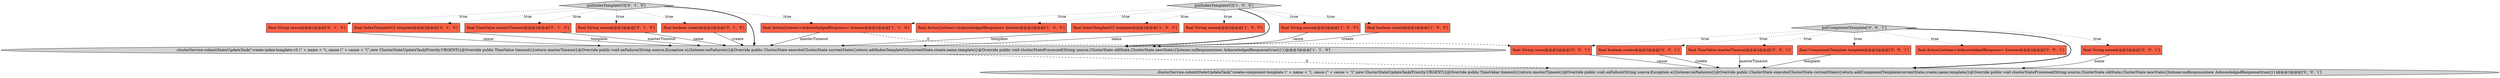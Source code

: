 digraph {
20 [style = filled, label = "putComponentTemplate['0', '0', '1']", fillcolor = lightgray, shape = diamond image = "AAA0AAABBB3BBB"];
5 [style = filled, label = "final boolean create@@@2@@@['1', '0', '0']", fillcolor = tomato, shape = box image = "AAA0AAABBB1BBB"];
10 [style = filled, label = "final String cause@@@2@@@['0', '1', '0']", fillcolor = tomato, shape = box image = "AAA0AAABBB2BBB"];
6 [style = filled, label = "final String name@@@2@@@['1', '0', '0']", fillcolor = tomato, shape = box image = "AAA0AAABBB1BBB"];
12 [style = filled, label = "final IndexTemplateV2 template@@@2@@@['0', '1', '0']", fillcolor = tomato, shape = box image = "AAA0AAABBB2BBB"];
4 [style = filled, label = "final String cause@@@2@@@['1', '0', '0']", fillcolor = tomato, shape = box image = "AAA0AAABBB1BBB"];
11 [style = filled, label = "final boolean create@@@2@@@['0', '1', '0']", fillcolor = tomato, shape = box image = "AAA0AAABBB2BBB"];
15 [style = filled, label = "final String name@@@2@@@['0', '0', '1']", fillcolor = tomato, shape = box image = "AAA0AAABBB3BBB"];
14 [style = filled, label = "clusterService.submitStateUpdateTask(\"create-component-template (\" + name + \"(, cause (\" + cause + \"(\",new ClusterStateUpdateTask(Priority.URGENT){@Override public TimeValue timeout(){return masterTimeout}@Override public void onFailure(String source,Exception e){listener.onFailure(e)}@Override public ClusterState execute(ClusterState currentState){return addComponentTemplate(currentState,create,name,template)}@Override public void clusterStateProcessed(String source,ClusterState oldState,ClusterState newState){listener.onResponse(new AcknowledgedResponse(true))}})@@@3@@@['0', '0', '1']", fillcolor = lightgray, shape = ellipse image = "AAA0AAABBB3BBB"];
3 [style = filled, label = "putIndexTemplateV2['1', '0', '0']", fillcolor = lightgray, shape = diamond image = "AAA0AAABBB1BBB"];
9 [style = filled, label = "putIndexTemplateV2['0', '1', '0']", fillcolor = lightgray, shape = diamond image = "AAA0AAABBB2BBB"];
13 [style = filled, label = "final TimeValue masterTimeout@@@2@@@['0', '1', '0']", fillcolor = tomato, shape = box image = "AAA0AAABBB2BBB"];
2 [style = filled, label = "clusterService.submitStateUpdateTask(\"create-index-template-v2 (\" + name + \"(, cause (\" + cause + \"(\",new ClusterStateUpdateTask(Priority.URGENT){@Override public TimeValue timeout(){return masterTimeout}@Override public void onFailure(String source,Exception e){listener.onFailure(e)}@Override public ClusterState execute(ClusterState currentState){return addIndexTemplateV2(currentState,create,name,template)}@Override public void clusterStateProcessed(String source,ClusterState oldState,ClusterState newState){listener.onResponse(new AcknowledgedResponse(true))}})@@@3@@@['1', '1', '0']", fillcolor = lightgray, shape = ellipse image = "AAA0AAABBB1BBB"];
17 [style = filled, label = "final boolean create@@@2@@@['0', '0', '1']", fillcolor = tomato, shape = box image = "AAA0AAABBB3BBB"];
16 [style = filled, label = "final TimeValue masterTimeout@@@2@@@['0', '0', '1']", fillcolor = tomato, shape = box image = "AAA0AAABBB3BBB"];
0 [style = filled, label = "final IndexTemplateV2 template@@@2@@@['1', '0', '0']", fillcolor = tomato, shape = box image = "AAA0AAABBB1BBB"];
8 [style = filled, label = "final String name@@@2@@@['0', '1', '0']", fillcolor = tomato, shape = box image = "AAA0AAABBB2BBB"];
21 [style = filled, label = "final String cause@@@2@@@['0', '0', '1']", fillcolor = tomato, shape = box image = "AAA0AAABBB3BBB"];
18 [style = filled, label = "final ComponentTemplate template@@@2@@@['0', '0', '1']", fillcolor = tomato, shape = box image = "AAA0AAABBB3BBB"];
7 [style = filled, label = "final ActionListener<AcknowledgedResponse> listener@@@2@@@['1', '1', '0']", fillcolor = tomato, shape = box image = "AAA0AAABBB1BBB"];
19 [style = filled, label = "final ActionListener<AcknowledgedResponse> listener@@@2@@@['0', '0', '1']", fillcolor = tomato, shape = box image = "AAA0AAABBB3BBB"];
1 [style = filled, label = "final ActionListener<AcknowledgedResponse> listener@@@2@@@['1', '0', '0']", fillcolor = tomato, shape = box image = "AAA0AAABBB1BBB"];
9->8 [style = dotted, label="true"];
12->2 [style = solid, label="template"];
15->14 [style = solid, label="name"];
20->21 [style = dotted, label="true"];
3->1 [style = dotted, label="true"];
8->2 [style = solid, label="name"];
3->2 [style = bold, label=""];
16->14 [style = solid, label="masterTimeout"];
9->7 [style = dotted, label="true"];
20->18 [style = dotted, label="true"];
4->2 [style = solid, label="cause"];
9->11 [style = dotted, label="true"];
9->13 [style = dotted, label="true"];
9->2 [style = bold, label=""];
20->17 [style = dotted, label="true"];
20->16 [style = dotted, label="true"];
9->10 [style = dotted, label="true"];
3->0 [style = dotted, label="true"];
20->15 [style = dotted, label="true"];
21->14 [style = solid, label="cause"];
7->21 [style = dashed, label="0"];
7->2 [style = solid, label="masterTimeout"];
3->4 [style = dotted, label="true"];
2->14 [style = dashed, label="0"];
13->2 [style = solid, label="masterTimeout"];
3->6 [style = dotted, label="true"];
0->2 [style = solid, label="template"];
18->14 [style = solid, label="template"];
20->19 [style = dotted, label="true"];
3->7 [style = dotted, label="true"];
9->12 [style = dotted, label="true"];
11->2 [style = solid, label="create"];
6->2 [style = solid, label="name"];
20->14 [style = bold, label=""];
3->5 [style = dotted, label="true"];
10->2 [style = solid, label="cause"];
17->14 [style = solid, label="create"];
5->2 [style = solid, label="create"];
}
